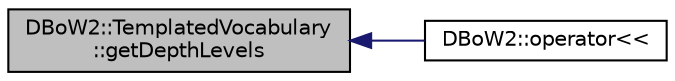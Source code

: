 digraph "DBoW2::TemplatedVocabulary::getDepthLevels"
{
  edge [fontname="Helvetica",fontsize="10",labelfontname="Helvetica",labelfontsize="10"];
  node [fontname="Helvetica",fontsize="10",shape=record];
  rankdir="LR";
  Node26 [label="DBoW2::TemplatedVocabulary\l::getDepthLevels",height=0.2,width=0.4,color="black", fillcolor="grey75", style="filled", fontcolor="black"];
  Node26 -> Node27 [dir="back",color="midnightblue",fontsize="10",style="solid",fontname="Helvetica"];
  Node27 [label="DBoW2::operator\<\<",height=0.2,width=0.4,color="black", fillcolor="white", style="filled",URL="$namespace_d_bo_w2.html#aecdf616fe16d2cf09f521a603b9d43f1"];
}

